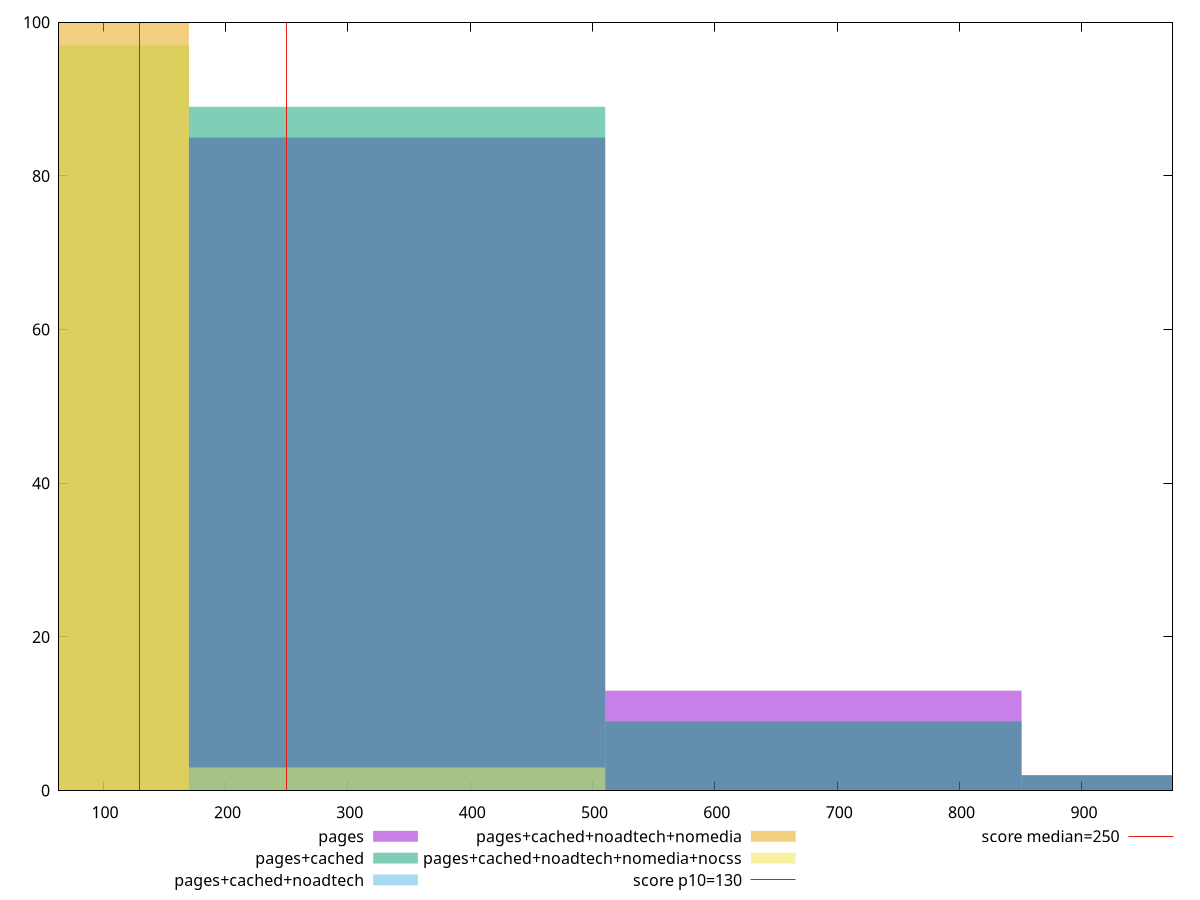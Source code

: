 reset

$pages <<EOF
680.5114904111628 13
1020.7672356167441 2
340.2557452055814 85
EOF

$pagesCached <<EOF
1020.7672356167441 2
680.5114904111628 9
340.2557452055814 89
EOF

$pagesCachedNoadtech <<EOF
340.2557452055814 3
0 97
EOF

$pagesCachedNoadtechNomedia <<EOF
0 100
EOF

$pagesCachedNoadtechNomediaNocss <<EOF
340.2557452055814 3
0 97
EOF

set key outside below
set boxwidth 340.2557452055814
set xrange [64:973.9999999999991]
set yrange [0:100]
set trange [0:100]
set style fill transparent solid 0.5 noborder

set parametric
set terminal svg size 640, 530 enhanced background rgb 'white'
set output "report_00019_2021-02-10T18-14-37.922Z//max-potential-fid/comparison/histogram/all_raw.svg"

plot $pages title "pages" with boxes, \
     $pagesCached title "pages+cached" with boxes, \
     $pagesCachedNoadtech title "pages+cached+noadtech" with boxes, \
     $pagesCachedNoadtechNomedia title "pages+cached+noadtech+nomedia" with boxes, \
     $pagesCachedNoadtechNomediaNocss title "pages+cached+noadtech+nomedia+nocss" with boxes, \
     130,t title "score p10=130", \
     250,t title "score median=250"

reset
